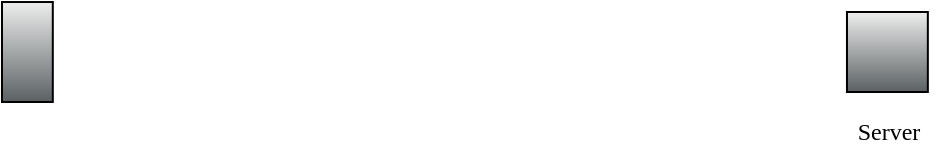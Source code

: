 <mxfile version="27.0.9">
  <diagram name="第 1 页" id="ArYdC2OwzvWPb4HBsunG">
    <mxGraphModel dx="772" dy="517" grid="1" gridSize="10" guides="1" tooltips="1" connect="1" arrows="1" fold="1" page="1" pageScale="1" pageWidth="827" pageHeight="1169" math="0" shadow="0">
      <root>
        <mxCell id="0" />
        <mxCell id="1" parent="0" />
        <mxCell id="ZH32siJ5HfbgLM5oxt_V-1" value="" style="shape=mxgraph.networks2.icon;aspect=fixed;fillColor=#EDEDED;strokeColor=#000000;gradientColor=#5B6163;network2IconShadow=1;network2bgFillColor=none;network2Icon=mxgraph.networks2.antenna;network2IconYOffset=0.0;network2IconW=0.508;network2IconH=1.0;" vertex="1" parent="1">
          <mxGeometry x="120" y="70.01" width="25.4" height="49.985" as="geometry" />
        </mxCell>
        <mxCell id="ZH32siJ5HfbgLM5oxt_V-2" value="&lt;font face=&quot;Times New Roman&quot;&gt;Server&lt;/font&gt;" style="text;html=1;align=center;verticalAlign=middle;resizable=0;points=[];autosize=1;strokeColor=none;fillColor=none;" vertex="1" parent="1">
          <mxGeometry x="537.7" y="119.99" width="50" height="30" as="geometry" />
        </mxCell>
        <mxCell id="ZH32siJ5HfbgLM5oxt_V-3" value="" style="shape=mxgraph.networks2.icon;aspect=fixed;fillColor=#EDEDED;strokeColor=#000000;gradientColor=#5B6163;network2IconShadow=1;network2bgFillColor=none;network2Icon=mxgraph.networks2.satellite_dish;network2IconXOffset=-0.007;network2IconYOffset=0.002;network2IconW=1.006;network2IconH=0.996;" vertex="1" parent="1">
          <mxGeometry x="542.49" y="75" width="40.43" height="40" as="geometry" />
        </mxCell>
      </root>
    </mxGraphModel>
  </diagram>
</mxfile>
